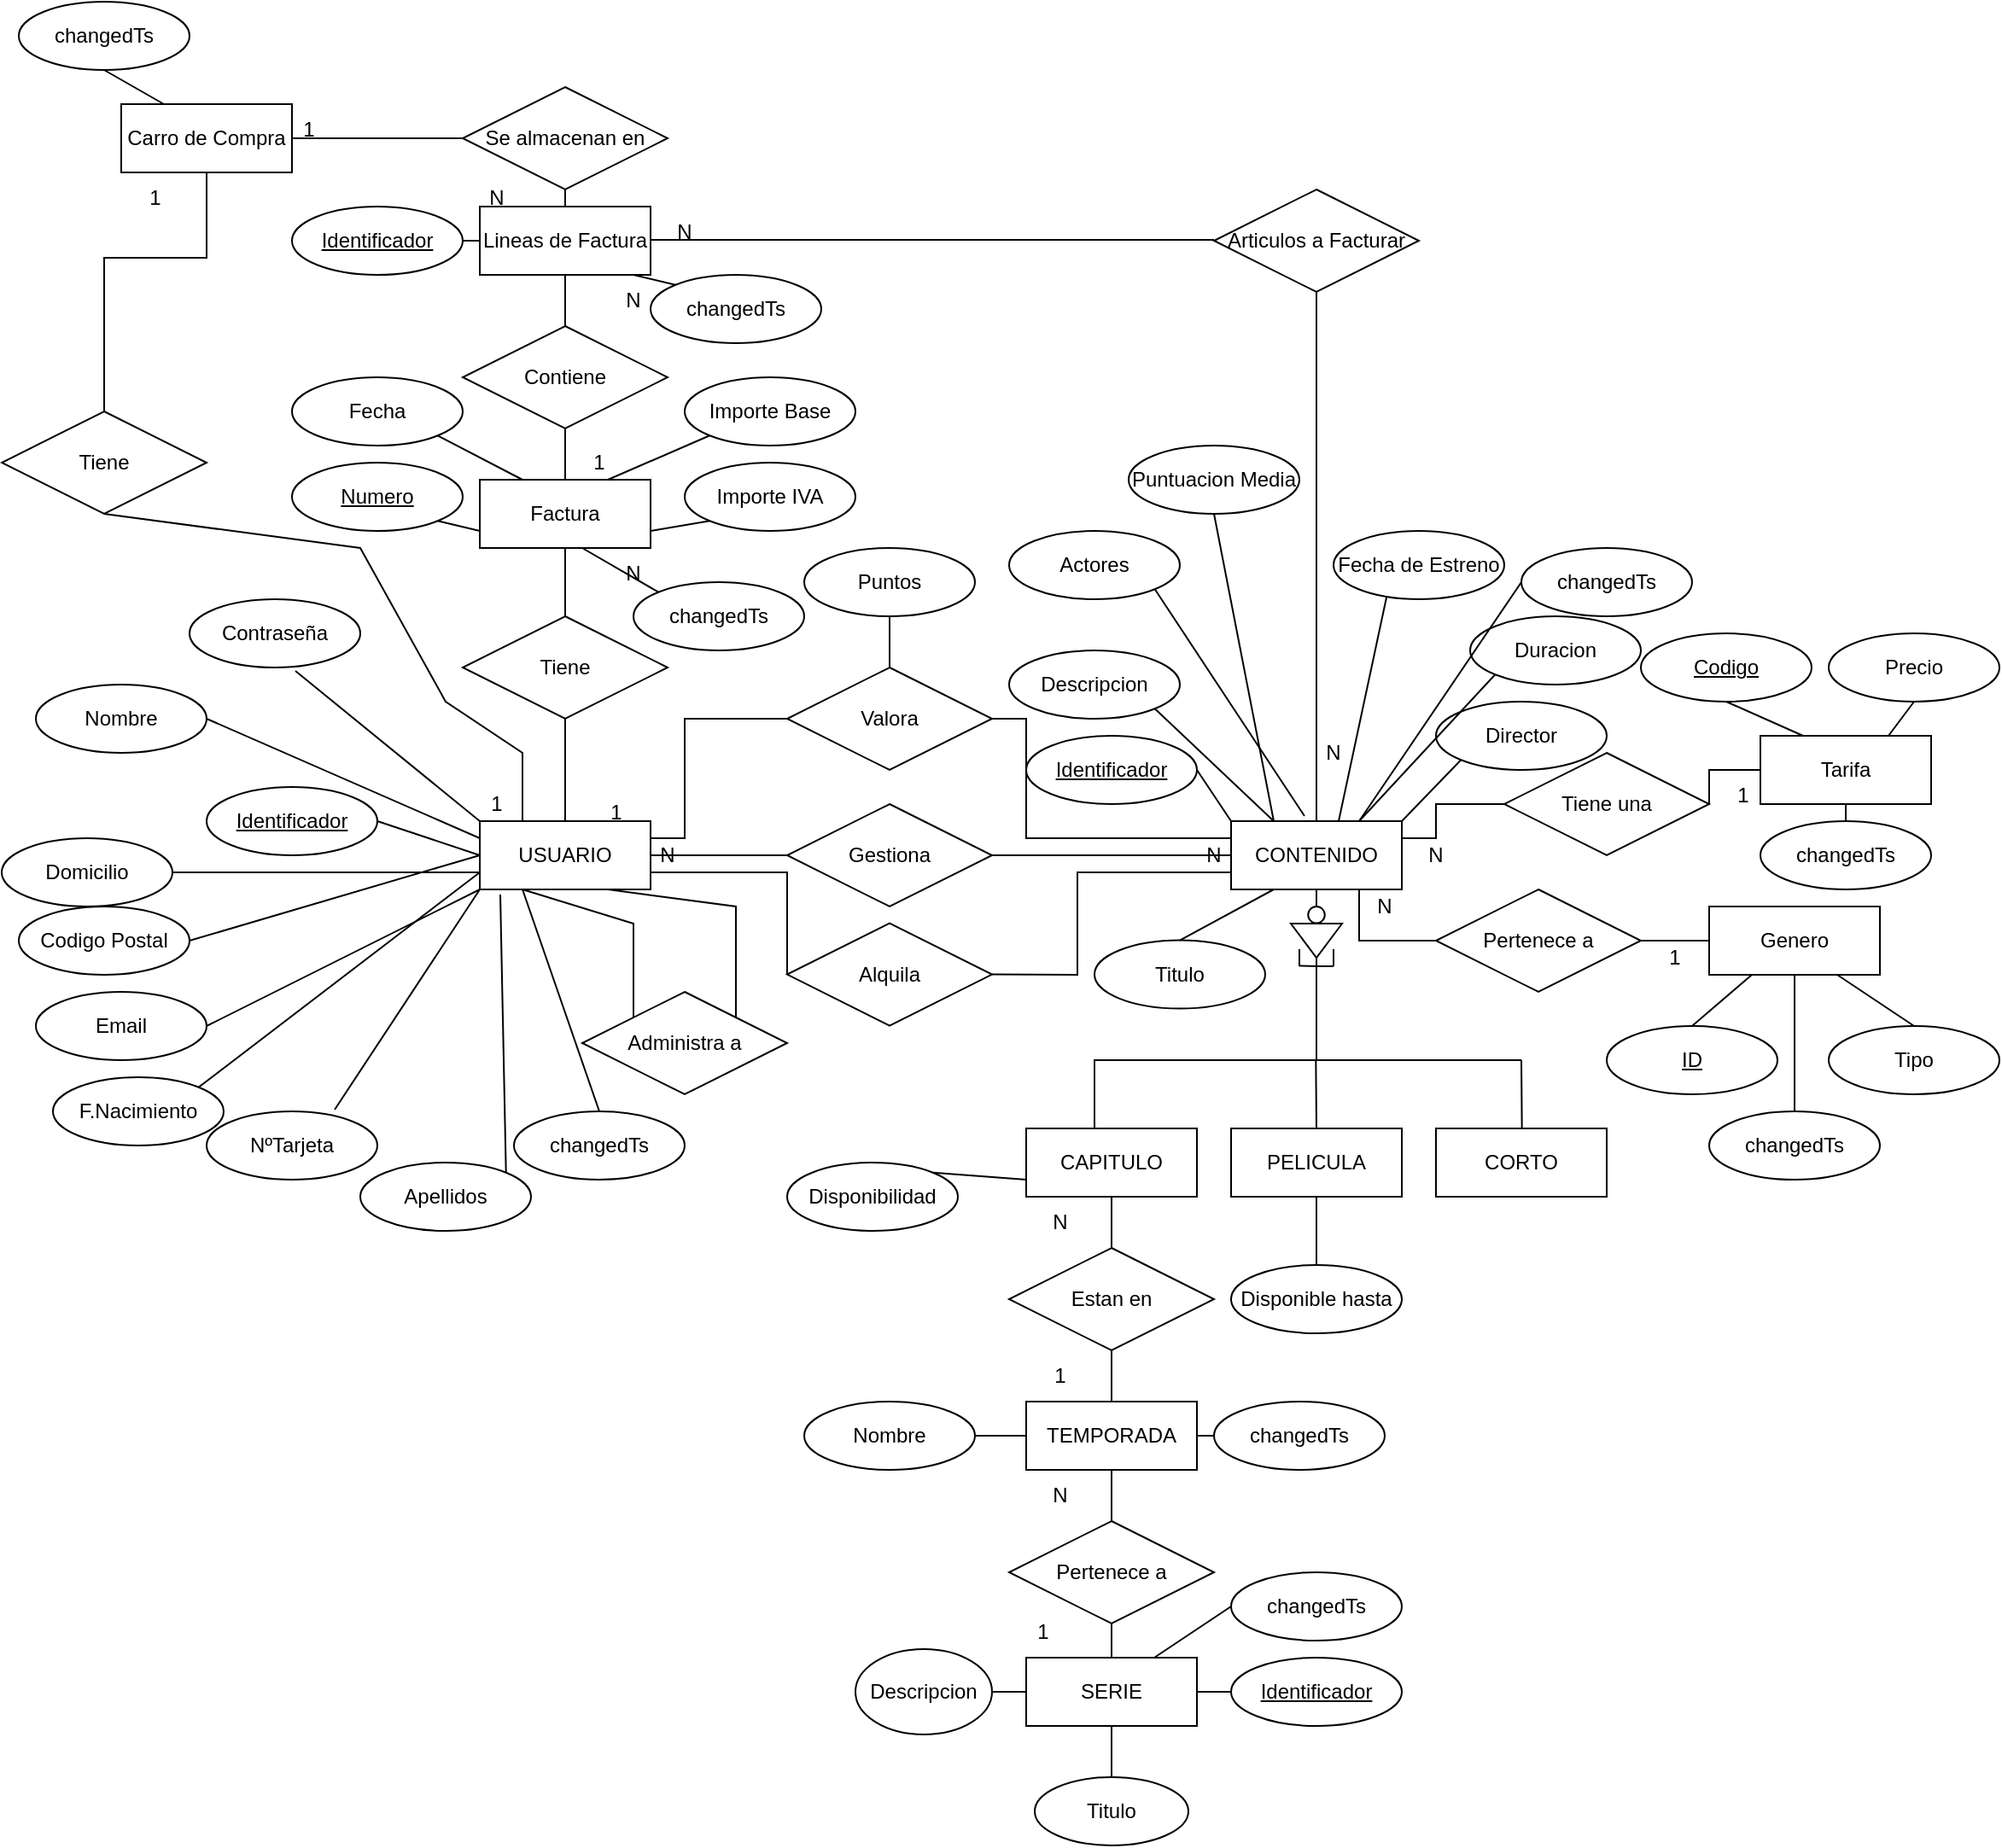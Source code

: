 <mxfile version="24.4.0" type="github">
  <diagram name="Página-1" id="mkqZ174D0ROey95kUa9w">
    <mxGraphModel dx="2049" dy="1117" grid="1" gridSize="10" guides="1" tooltips="1" connect="1" arrows="1" fold="1" page="1" pageScale="1" pageWidth="1200" pageHeight="1600" math="0" shadow="0">
      <root>
        <mxCell id="0" />
        <mxCell id="1" parent="0" />
        <mxCell id="RJ1rTUiSph7neFS-0lsj-8" value="USUARIO" style="whiteSpace=wrap;html=1;align=center;" parent="1" vertex="1">
          <mxGeometry x="300" y="500" width="100" height="40" as="geometry" />
        </mxCell>
        <mxCell id="RJ1rTUiSph7neFS-0lsj-14" value="" style="endArrow=none;html=1;rounded=0;exitX=1;exitY=0.5;exitDx=0;exitDy=0;entryX=0;entryY=0.5;entryDx=0;entryDy=0;" parent="1" source="RJ1rTUiSph7neFS-0lsj-8" target="RJ1rTUiSph7neFS-0lsj-43" edge="1">
          <mxGeometry width="50" height="50" relative="1" as="geometry">
            <mxPoint x="400" y="605" as="sourcePoint" />
            <mxPoint x="480" y="530" as="targetPoint" />
          </mxGeometry>
        </mxCell>
        <mxCell id="RJ1rTUiSph7neFS-0lsj-20" value="Alquila" style="shape=rhombus;perimeter=rhombusPerimeter;whiteSpace=wrap;html=1;align=center;" parent="1" vertex="1">
          <mxGeometry x="480" y="559.76" width="120" height="60" as="geometry" />
        </mxCell>
        <mxCell id="RJ1rTUiSph7neFS-0lsj-21" value="Valora" style="shape=rhombus;perimeter=rhombusPerimeter;whiteSpace=wrap;html=1;align=center;" parent="1" vertex="1">
          <mxGeometry x="480" y="410" width="120" height="60" as="geometry" />
        </mxCell>
        <mxCell id="RJ1rTUiSph7neFS-0lsj-22" value="CONTENIDO" style="whiteSpace=wrap;html=1;align=center;" parent="1" vertex="1">
          <mxGeometry x="740" y="500" width="100" height="40" as="geometry" />
        </mxCell>
        <mxCell id="RJ1rTUiSph7neFS-0lsj-23" value="" style="triangle;whiteSpace=wrap;html=1;rotation=90;" parent="1" vertex="1">
          <mxGeometry x="780" y="555" width="20" height="30" as="geometry" />
        </mxCell>
        <mxCell id="RJ1rTUiSph7neFS-0lsj-24" value="" style="ellipse;whiteSpace=wrap;html=1;aspect=fixed;" parent="1" vertex="1">
          <mxGeometry x="785.12" y="550" width="9.76" height="9.76" as="geometry" />
        </mxCell>
        <mxCell id="RJ1rTUiSph7neFS-0lsj-25" value="" style="endArrow=none;html=1;rounded=0;" parent="1" edge="1">
          <mxGeometry width="50" height="50" relative="1" as="geometry">
            <mxPoint x="800" y="585" as="sourcePoint" />
            <mxPoint x="800" y="575" as="targetPoint" />
          </mxGeometry>
        </mxCell>
        <mxCell id="RJ1rTUiSph7neFS-0lsj-26" value="" style="endArrow=none;html=1;rounded=0;" parent="1" edge="1">
          <mxGeometry width="50" height="50" relative="1" as="geometry">
            <mxPoint x="780" y="584.76" as="sourcePoint" />
            <mxPoint x="800" y="584.76" as="targetPoint" />
            <Array as="points">
              <mxPoint x="790" y="585" />
              <mxPoint x="800" y="585" />
            </Array>
          </mxGeometry>
        </mxCell>
        <mxCell id="RJ1rTUiSph7neFS-0lsj-27" value="" style="endArrow=none;html=1;rounded=0;" parent="1" edge="1">
          <mxGeometry width="50" height="50" relative="1" as="geometry">
            <mxPoint x="780" y="575" as="sourcePoint" />
            <mxPoint x="780" y="585" as="targetPoint" />
            <Array as="points">
              <mxPoint x="780" y="585" />
            </Array>
          </mxGeometry>
        </mxCell>
        <mxCell id="RJ1rTUiSph7neFS-0lsj-29" value="" style="endArrow=none;html=1;rounded=0;exitX=0.5;exitY=1;exitDx=0;exitDy=0;" parent="1" source="RJ1rTUiSph7neFS-0lsj-22" edge="1">
          <mxGeometry relative="1" as="geometry">
            <mxPoint x="789.66" y="540" as="sourcePoint" />
            <mxPoint x="790" y="550" as="targetPoint" />
          </mxGeometry>
        </mxCell>
        <mxCell id="RJ1rTUiSph7neFS-0lsj-30" value="" style="endArrow=none;html=1;rounded=0;exitX=1;exitY=0.5;exitDx=0;exitDy=0;" parent="1" source="RJ1rTUiSph7neFS-0lsj-23" edge="1">
          <mxGeometry relative="1" as="geometry">
            <mxPoint x="810" y="630" as="sourcePoint" />
            <mxPoint x="790" y="640" as="targetPoint" />
          </mxGeometry>
        </mxCell>
        <mxCell id="RJ1rTUiSph7neFS-0lsj-33" value="" style="endArrow=none;html=1;rounded=0;" parent="1" edge="1">
          <mxGeometry relative="1" as="geometry">
            <mxPoint x="789.66" y="640" as="sourcePoint" />
            <mxPoint x="790" y="680" as="targetPoint" />
          </mxGeometry>
        </mxCell>
        <mxCell id="RJ1rTUiSph7neFS-0lsj-34" value="" style="endArrow=none;html=1;rounded=0;" parent="1" edge="1">
          <mxGeometry relative="1" as="geometry">
            <mxPoint x="910" y="640" as="sourcePoint" />
            <mxPoint x="910.34" y="680" as="targetPoint" />
          </mxGeometry>
        </mxCell>
        <mxCell id="RJ1rTUiSph7neFS-0lsj-35" value="SERIE" style="whiteSpace=wrap;html=1;align=center;" parent="1" vertex="1">
          <mxGeometry x="620" y="990" width="100" height="40" as="geometry" />
        </mxCell>
        <mxCell id="RJ1rTUiSph7neFS-0lsj-36" value="PELICULA" style="whiteSpace=wrap;html=1;align=center;" parent="1" vertex="1">
          <mxGeometry x="740" y="680" width="100" height="40" as="geometry" />
        </mxCell>
        <mxCell id="RJ1rTUiSph7neFS-0lsj-37" value="CORTO" style="whiteSpace=wrap;html=1;align=center;" parent="1" vertex="1">
          <mxGeometry x="860" y="680" width="100" height="40" as="geometry" />
        </mxCell>
        <mxCell id="RJ1rTUiSph7neFS-0lsj-38" value="Estan en" style="shape=rhombus;perimeter=rhombusPerimeter;whiteSpace=wrap;html=1;align=center;" parent="1" vertex="1">
          <mxGeometry x="610" y="750" width="120" height="60" as="geometry" />
        </mxCell>
        <mxCell id="RJ1rTUiSph7neFS-0lsj-39" value="TEMPORADA" style="whiteSpace=wrap;html=1;align=center;" parent="1" vertex="1">
          <mxGeometry x="620" y="840" width="100" height="40" as="geometry" />
        </mxCell>
        <mxCell id="RJ1rTUiSph7neFS-0lsj-40" value="Pertenece a" style="shape=rhombus;perimeter=rhombusPerimeter;whiteSpace=wrap;html=1;align=center;" parent="1" vertex="1">
          <mxGeometry x="610" y="910" width="120" height="60" as="geometry" />
        </mxCell>
        <mxCell id="RJ1rTUiSph7neFS-0lsj-41" value="CAPITULO" style="whiteSpace=wrap;html=1;align=center;" parent="1" vertex="1">
          <mxGeometry x="620" y="680" width="100" height="40" as="geometry" />
        </mxCell>
        <mxCell id="RJ1rTUiSph7neFS-0lsj-43" value="Gestiona" style="shape=rhombus;perimeter=rhombusPerimeter;whiteSpace=wrap;html=1;align=center;" parent="1" vertex="1">
          <mxGeometry x="480" y="490" width="120" height="60" as="geometry" />
        </mxCell>
        <mxCell id="RJ1rTUiSph7neFS-0lsj-44" value="" style="endArrow=none;html=1;rounded=0;entryX=0;entryY=0.5;entryDx=0;entryDy=0;exitX=1;exitY=0.75;exitDx=0;exitDy=0;" parent="1" source="RJ1rTUiSph7neFS-0lsj-8" target="RJ1rTUiSph7neFS-0lsj-20" edge="1">
          <mxGeometry relative="1" as="geometry">
            <mxPoint x="620" y="450" as="sourcePoint" />
            <mxPoint x="780" y="450" as="targetPoint" />
            <Array as="points">
              <mxPoint x="420" y="530" />
              <mxPoint x="480" y="530" />
            </Array>
          </mxGeometry>
        </mxCell>
        <mxCell id="RJ1rTUiSph7neFS-0lsj-50" value="" style="endArrow=none;html=1;rounded=0;exitX=1;exitY=0.25;exitDx=0;exitDy=0;entryX=0;entryY=0.5;entryDx=0;entryDy=0;" parent="1" source="RJ1rTUiSph7neFS-0lsj-8" target="RJ1rTUiSph7neFS-0lsj-21" edge="1">
          <mxGeometry relative="1" as="geometry">
            <mxPoint x="450" y="492.5" as="sourcePoint" />
            <mxPoint x="450" y="332.5" as="targetPoint" />
            <Array as="points">
              <mxPoint x="420" y="510" />
              <mxPoint x="420" y="440" />
            </Array>
          </mxGeometry>
        </mxCell>
        <mxCell id="RJ1rTUiSph7neFS-0lsj-66" value="Tiene una" style="shape=rhombus;perimeter=rhombusPerimeter;whiteSpace=wrap;html=1;align=center;" parent="1" vertex="1">
          <mxGeometry x="900" y="460" width="120" height="60" as="geometry" />
        </mxCell>
        <mxCell id="RJ1rTUiSph7neFS-0lsj-67" value="Pertenece a " style="shape=rhombus;perimeter=rhombusPerimeter;whiteSpace=wrap;html=1;align=center;" parent="1" vertex="1">
          <mxGeometry x="860" y="540" width="120" height="60" as="geometry" />
        </mxCell>
        <mxCell id="RJ1rTUiSph7neFS-0lsj-68" value="Tarifa" style="whiteSpace=wrap;html=1;align=center;" parent="1" vertex="1">
          <mxGeometry x="1050" y="450" width="100" height="40" as="geometry" />
        </mxCell>
        <mxCell id="RJ1rTUiSph7neFS-0lsj-69" value="Genero" style="whiteSpace=wrap;html=1;align=center;" parent="1" vertex="1">
          <mxGeometry x="1020" y="550" width="100" height="40" as="geometry" />
        </mxCell>
        <mxCell id="RJ1rTUiSph7neFS-0lsj-72" value="" style="endArrow=none;html=1;rounded=0;exitX=0.75;exitY=1;exitDx=0;exitDy=0;" parent="1" source="RJ1rTUiSph7neFS-0lsj-22" edge="1">
          <mxGeometry relative="1" as="geometry">
            <mxPoint x="700" y="570" as="sourcePoint" />
            <mxPoint x="860" y="570" as="targetPoint" />
            <Array as="points">
              <mxPoint x="815" y="570" />
            </Array>
          </mxGeometry>
        </mxCell>
        <mxCell id="RJ1rTUiSph7neFS-0lsj-74" value="" style="endArrow=none;html=1;rounded=0;exitX=1;exitY=0.25;exitDx=0;exitDy=0;entryX=0;entryY=0.5;entryDx=0;entryDy=0;" parent="1" source="RJ1rTUiSph7neFS-0lsj-22" target="RJ1rTUiSph7neFS-0lsj-66" edge="1">
          <mxGeometry relative="1" as="geometry">
            <mxPoint x="700" y="470" as="sourcePoint" />
            <mxPoint x="860" y="470" as="targetPoint" />
            <Array as="points">
              <mxPoint x="860" y="510" />
              <mxPoint x="860" y="490" />
            </Array>
          </mxGeometry>
        </mxCell>
        <mxCell id="RJ1rTUiSph7neFS-0lsj-75" value="" style="endArrow=none;html=1;rounded=0;entryX=0;entryY=0.5;entryDx=0;entryDy=0;exitX=1;exitY=0.5;exitDx=0;exitDy=0;" parent="1" source="RJ1rTUiSph7neFS-0lsj-66" target="RJ1rTUiSph7neFS-0lsj-68" edge="1">
          <mxGeometry relative="1" as="geometry">
            <mxPoint x="980" y="470" as="sourcePoint" />
            <mxPoint x="1020" y="470" as="targetPoint" />
            <Array as="points">
              <mxPoint x="1020" y="470" />
            </Array>
          </mxGeometry>
        </mxCell>
        <mxCell id="RJ1rTUiSph7neFS-0lsj-76" value="" style="endArrow=none;html=1;rounded=0;" parent="1" edge="1">
          <mxGeometry relative="1" as="geometry">
            <mxPoint x="980" y="570" as="sourcePoint" />
            <mxPoint x="1020" y="570" as="targetPoint" />
          </mxGeometry>
        </mxCell>
        <mxCell id="RJ1rTUiSph7neFS-0lsj-77" value="Tiene" style="shape=rhombus;perimeter=rhombusPerimeter;whiteSpace=wrap;html=1;align=center;" parent="1" vertex="1">
          <mxGeometry x="290" y="380" width="120" height="60" as="geometry" />
        </mxCell>
        <mxCell id="RJ1rTUiSph7neFS-0lsj-78" value="Carro de Compra" style="whiteSpace=wrap;html=1;align=center;" parent="1" vertex="1">
          <mxGeometry x="90" y="80" width="100" height="40" as="geometry" />
        </mxCell>
        <mxCell id="Cc-G76g3C1j7heIn7z3_-1" value="" style="endArrow=none;html=1;rounded=0;entryX=0;entryY=0.75;entryDx=0;entryDy=0;exitX=1;exitY=0.5;exitDx=0;exitDy=0;" parent="1" source="RJ1rTUiSph7neFS-0lsj-20" target="RJ1rTUiSph7neFS-0lsj-22" edge="1">
          <mxGeometry width="50" height="50" relative="1" as="geometry">
            <mxPoint x="670" y="570" as="sourcePoint" />
            <mxPoint x="720" y="520" as="targetPoint" />
            <Array as="points">
              <mxPoint x="650" y="590" />
              <mxPoint x="650" y="530" />
              <mxPoint x="710" y="530" />
            </Array>
          </mxGeometry>
        </mxCell>
        <mxCell id="Cc-G76g3C1j7heIn7z3_-2" value="" style="endArrow=none;html=1;rounded=0;exitX=1;exitY=0.5;exitDx=0;exitDy=0;entryX=0;entryY=0.5;entryDx=0;entryDy=0;" parent="1" source="RJ1rTUiSph7neFS-0lsj-43" target="RJ1rTUiSph7neFS-0lsj-22" edge="1">
          <mxGeometry width="50" height="50" relative="1" as="geometry">
            <mxPoint x="640" y="550" as="sourcePoint" />
            <mxPoint x="690" y="500" as="targetPoint" />
          </mxGeometry>
        </mxCell>
        <mxCell id="Cc-G76g3C1j7heIn7z3_-3" value="" style="endArrow=none;html=1;rounded=0;exitX=1;exitY=0.5;exitDx=0;exitDy=0;entryX=0;entryY=0.25;entryDx=0;entryDy=0;" parent="1" source="RJ1rTUiSph7neFS-0lsj-21" target="RJ1rTUiSph7neFS-0lsj-22" edge="1">
          <mxGeometry width="50" height="50" relative="1" as="geometry">
            <mxPoint x="690" y="470" as="sourcePoint" />
            <mxPoint x="740" y="420" as="targetPoint" />
            <Array as="points">
              <mxPoint x="620" y="440" />
              <mxPoint x="620" y="510" />
              <mxPoint x="710" y="510" />
            </Array>
          </mxGeometry>
        </mxCell>
        <mxCell id="Cc-G76g3C1j7heIn7z3_-8" value="" style="endArrow=none;html=1;rounded=0;entryX=0.5;entryY=1;entryDx=0;entryDy=0;exitX=0.5;exitY=0;exitDx=0;exitDy=0;" parent="1" source="RJ1rTUiSph7neFS-0lsj-8" target="RJ1rTUiSph7neFS-0lsj-77" edge="1">
          <mxGeometry width="50" height="50" relative="1" as="geometry">
            <mxPoint x="200" y="520" as="sourcePoint" />
            <mxPoint x="250" y="470" as="targetPoint" />
          </mxGeometry>
        </mxCell>
        <mxCell id="Cc-G76g3C1j7heIn7z3_-9" value="Administra a" style="shape=rhombus;perimeter=rhombusPerimeter;whiteSpace=wrap;html=1;align=center;" parent="1" vertex="1">
          <mxGeometry x="360" y="600" width="120" height="60" as="geometry" />
        </mxCell>
        <mxCell id="Cc-G76g3C1j7heIn7z3_-12" value="Puntos" style="ellipse;whiteSpace=wrap;html=1;align=center;" parent="1" vertex="1">
          <mxGeometry x="490" y="340" width="100" height="40" as="geometry" />
        </mxCell>
        <mxCell id="Cc-G76g3C1j7heIn7z3_-13" value="" style="endArrow=none;html=1;rounded=0;exitX=0.5;exitY=0;exitDx=0;exitDy=0;entryX=0.5;entryY=1;entryDx=0;entryDy=0;" parent="1" source="RJ1rTUiSph7neFS-0lsj-21" target="Cc-G76g3C1j7heIn7z3_-12" edge="1">
          <mxGeometry relative="1" as="geometry">
            <mxPoint x="640" y="370" as="sourcePoint" />
            <mxPoint x="800" y="370" as="targetPoint" />
          </mxGeometry>
        </mxCell>
        <mxCell id="Cc-G76g3C1j7heIn7z3_-14" value="Se almacenan en" style="shape=rhombus;perimeter=rhombusPerimeter;whiteSpace=wrap;html=1;align=center;" parent="1" vertex="1">
          <mxGeometry x="290" y="70" width="120" height="60" as="geometry" />
        </mxCell>
        <mxCell id="Cc-G76g3C1j7heIn7z3_-15" value="Lineas de Factura" style="whiteSpace=wrap;html=1;align=center;" parent="1" vertex="1">
          <mxGeometry x="300" y="140" width="100" height="40" as="geometry" />
        </mxCell>
        <mxCell id="Cc-G76g3C1j7heIn7z3_-16" value="Contiene" style="shape=rhombus;perimeter=rhombusPerimeter;whiteSpace=wrap;html=1;align=center;" parent="1" vertex="1">
          <mxGeometry x="290" y="210" width="120" height="60" as="geometry" />
        </mxCell>
        <mxCell id="Cc-G76g3C1j7heIn7z3_-17" value="Factura" style="whiteSpace=wrap;html=1;align=center;" parent="1" vertex="1">
          <mxGeometry x="300" y="300" width="100" height="40" as="geometry" />
        </mxCell>
        <mxCell id="Cc-G76g3C1j7heIn7z3_-22" value="" style="endArrow=none;html=1;rounded=0;entryX=0.5;entryY=0;entryDx=0;entryDy=0;exitX=0.5;exitY=1;exitDx=0;exitDy=0;" parent="1" source="Cc-G76g3C1j7heIn7z3_-17" target="RJ1rTUiSph7neFS-0lsj-77" edge="1">
          <mxGeometry relative="1" as="geometry">
            <mxPoint x="200" y="180" as="sourcePoint" />
            <mxPoint x="360" y="180" as="targetPoint" />
          </mxGeometry>
        </mxCell>
        <mxCell id="Cc-G76g3C1j7heIn7z3_-23" value="" style="endArrow=none;html=1;rounded=0;entryX=0.5;entryY=0;entryDx=0;entryDy=0;exitX=0.5;exitY=1;exitDx=0;exitDy=0;" parent="1" source="Cc-G76g3C1j7heIn7z3_-16" target="Cc-G76g3C1j7heIn7z3_-17" edge="1">
          <mxGeometry relative="1" as="geometry">
            <mxPoint x="270" y="200" as="sourcePoint" />
            <mxPoint x="300" y="230" as="targetPoint" />
          </mxGeometry>
        </mxCell>
        <mxCell id="Cc-G76g3C1j7heIn7z3_-24" value="" style="endArrow=none;html=1;rounded=0;exitX=0.5;exitY=1;exitDx=0;exitDy=0;entryX=0.5;entryY=0;entryDx=0;entryDy=0;" parent="1" source="Cc-G76g3C1j7heIn7z3_-15" target="Cc-G76g3C1j7heIn7z3_-16" edge="1">
          <mxGeometry relative="1" as="geometry">
            <mxPoint x="200" y="220" as="sourcePoint" />
            <mxPoint x="360" y="220" as="targetPoint" />
          </mxGeometry>
        </mxCell>
        <mxCell id="Cc-G76g3C1j7heIn7z3_-25" value="" style="endArrow=none;html=1;rounded=0;exitX=0.5;exitY=1;exitDx=0;exitDy=0;entryX=0.5;entryY=0;entryDx=0;entryDy=0;" parent="1" source="Cc-G76g3C1j7heIn7z3_-14" target="Cc-G76g3C1j7heIn7z3_-15" edge="1">
          <mxGeometry relative="1" as="geometry">
            <mxPoint x="230" y="210" as="sourcePoint" />
            <mxPoint x="390" y="210" as="targetPoint" />
          </mxGeometry>
        </mxCell>
        <mxCell id="Cc-G76g3C1j7heIn7z3_-26" value="" style="endArrow=none;html=1;rounded=0;exitX=1;exitY=0.5;exitDx=0;exitDy=0;entryX=0;entryY=0.5;entryDx=0;entryDy=0;" parent="1" source="RJ1rTUiSph7neFS-0lsj-78" target="Cc-G76g3C1j7heIn7z3_-14" edge="1">
          <mxGeometry relative="1" as="geometry">
            <mxPoint x="280" y="130" as="sourcePoint" />
            <mxPoint x="440" y="130" as="targetPoint" />
          </mxGeometry>
        </mxCell>
        <mxCell id="Cc-G76g3C1j7heIn7z3_-27" value="Articulos a Facturar" style="shape=rhombus;perimeter=rhombusPerimeter;whiteSpace=wrap;html=1;align=center;" parent="1" vertex="1">
          <mxGeometry x="730" y="130" width="120" height="60" as="geometry" />
        </mxCell>
        <mxCell id="Cc-G76g3C1j7heIn7z3_-28" value="" style="endArrow=none;html=1;rounded=0;exitX=1;exitY=0.5;exitDx=0;exitDy=0;entryX=0;entryY=0.5;entryDx=0;entryDy=0;" parent="1" edge="1">
          <mxGeometry relative="1" as="geometry">
            <mxPoint x="400" y="159.5" as="sourcePoint" />
            <mxPoint x="730" y="159.5" as="targetPoint" />
          </mxGeometry>
        </mxCell>
        <mxCell id="Cc-G76g3C1j7heIn7z3_-29" value="" style="endArrow=none;html=1;rounded=0;exitX=0.5;exitY=1;exitDx=0;exitDy=0;entryX=0.5;entryY=0;entryDx=0;entryDy=0;" parent="1" source="Cc-G76g3C1j7heIn7z3_-27" target="RJ1rTUiSph7neFS-0lsj-22" edge="1">
          <mxGeometry relative="1" as="geometry">
            <mxPoint x="920" y="350" as="sourcePoint" />
            <mxPoint x="1080" y="350" as="targetPoint" />
          </mxGeometry>
        </mxCell>
        <mxCell id="Cc-G76g3C1j7heIn7z3_-30" value="" style="endArrow=none;html=1;rounded=0;entryX=0.25;entryY=0;entryDx=0;entryDy=0;exitX=0.5;exitY=1;exitDx=0;exitDy=0;" parent="1" source="Cc-G76g3C1j7heIn7z3_-31" target="RJ1rTUiSph7neFS-0lsj-8" edge="1">
          <mxGeometry relative="1" as="geometry">
            <mxPoint x="160" y="400" as="sourcePoint" />
            <mxPoint x="310" y="460" as="targetPoint" />
            <Array as="points">
              <mxPoint x="230" y="340" />
              <mxPoint x="280" y="430" />
              <mxPoint x="325" y="460" />
            </Array>
          </mxGeometry>
        </mxCell>
        <mxCell id="Cc-G76g3C1j7heIn7z3_-31" value="Tiene" style="shape=rhombus;perimeter=rhombusPerimeter;whiteSpace=wrap;html=1;align=center;" parent="1" vertex="1">
          <mxGeometry x="20" y="260" width="120" height="60" as="geometry" />
        </mxCell>
        <mxCell id="Cc-G76g3C1j7heIn7z3_-32" value="" style="endArrow=none;html=1;rounded=0;exitX=0.5;exitY=0;exitDx=0;exitDy=0;entryX=0.5;entryY=1;entryDx=0;entryDy=0;" parent="1" source="Cc-G76g3C1j7heIn7z3_-31" target="RJ1rTUiSph7neFS-0lsj-78" edge="1">
          <mxGeometry relative="1" as="geometry">
            <mxPoint x="100" y="160" as="sourcePoint" />
            <mxPoint x="260" y="160" as="targetPoint" />
            <Array as="points">
              <mxPoint x="80" y="170" />
              <mxPoint x="140" y="170" />
            </Array>
          </mxGeometry>
        </mxCell>
        <mxCell id="Cc-G76g3C1j7heIn7z3_-33" value="Domicilio" style="ellipse;whiteSpace=wrap;html=1;align=center;" parent="1" vertex="1">
          <mxGeometry x="20" y="510" width="100" height="40" as="geometry" />
        </mxCell>
        <mxCell id="Cc-G76g3C1j7heIn7z3_-34" value="Codigo Postal" style="ellipse;whiteSpace=wrap;html=1;align=center;" parent="1" vertex="1">
          <mxGeometry x="30" y="550" width="100" height="40" as="geometry" />
        </mxCell>
        <mxCell id="Cc-G76g3C1j7heIn7z3_-35" value="Contraseña" style="ellipse;whiteSpace=wrap;html=1;align=center;" parent="1" vertex="1">
          <mxGeometry x="130" y="370" width="100" height="40" as="geometry" />
        </mxCell>
        <mxCell id="Cc-G76g3C1j7heIn7z3_-36" value="Nombre" style="ellipse;whiteSpace=wrap;html=1;align=center;" parent="1" vertex="1">
          <mxGeometry x="40" y="420" width="100" height="40" as="geometry" />
        </mxCell>
        <mxCell id="Cc-G76g3C1j7heIn7z3_-37" value="Email" style="ellipse;whiteSpace=wrap;html=1;align=center;" parent="1" vertex="1">
          <mxGeometry x="40" y="600" width="100" height="40" as="geometry" />
        </mxCell>
        <mxCell id="Cc-G76g3C1j7heIn7z3_-38" value="F.Nacimiento" style="ellipse;whiteSpace=wrap;html=1;align=center;" parent="1" vertex="1">
          <mxGeometry x="50" y="650" width="100" height="40" as="geometry" />
        </mxCell>
        <mxCell id="Cc-G76g3C1j7heIn7z3_-39" value="NºTarjeta" style="ellipse;whiteSpace=wrap;html=1;align=center;" parent="1" vertex="1">
          <mxGeometry x="140" y="670" width="100" height="40" as="geometry" />
        </mxCell>
        <mxCell id="Cc-G76g3C1j7heIn7z3_-40" value="Apellidos" style="ellipse;whiteSpace=wrap;html=1;align=center;" parent="1" vertex="1">
          <mxGeometry x="230" y="700" width="100" height="40" as="geometry" />
        </mxCell>
        <mxCell id="Cc-G76g3C1j7heIn7z3_-42" value="" style="endArrow=none;html=1;rounded=0;exitX=0;exitY=0;exitDx=0;exitDy=0;entryX=0.25;entryY=1;entryDx=0;entryDy=0;" parent="1" source="Cc-G76g3C1j7heIn7z3_-9" target="RJ1rTUiSph7neFS-0lsj-8" edge="1">
          <mxGeometry relative="1" as="geometry">
            <mxPoint x="330" y="760" as="sourcePoint" />
            <mxPoint x="490" y="760" as="targetPoint" />
            <Array as="points">
              <mxPoint x="390" y="560" />
            </Array>
          </mxGeometry>
        </mxCell>
        <mxCell id="Cc-G76g3C1j7heIn7z3_-43" value="" style="endArrow=none;html=1;rounded=0;exitX=1;exitY=0;exitDx=0;exitDy=0;" parent="1" source="Cc-G76g3C1j7heIn7z3_-9" edge="1">
          <mxGeometry relative="1" as="geometry">
            <mxPoint x="390" y="760" as="sourcePoint" />
            <mxPoint x="375" y="540" as="targetPoint" />
            <Array as="points">
              <mxPoint x="450" y="570" />
              <mxPoint x="450" y="550" />
            </Array>
          </mxGeometry>
        </mxCell>
        <mxCell id="Cc-G76g3C1j7heIn7z3_-44" value="" style="endArrow=none;html=1;rounded=0;exitX=0.62;exitY=1.05;exitDx=0;exitDy=0;exitPerimeter=0;entryX=0;entryY=0;entryDx=0;entryDy=0;" parent="1" source="Cc-G76g3C1j7heIn7z3_-35" target="RJ1rTUiSph7neFS-0lsj-8" edge="1">
          <mxGeometry relative="1" as="geometry">
            <mxPoint x="160" y="450" as="sourcePoint" />
            <mxPoint x="320" y="450" as="targetPoint" />
          </mxGeometry>
        </mxCell>
        <mxCell id="Cc-G76g3C1j7heIn7z3_-45" value="" style="endArrow=none;html=1;rounded=0;entryX=0;entryY=0.5;entryDx=0;entryDy=0;exitX=1;exitY=0.5;exitDx=0;exitDy=0;" parent="1" target="RJ1rTUiSph7neFS-0lsj-8" edge="1">
          <mxGeometry relative="1" as="geometry">
            <mxPoint x="240" y="500" as="sourcePoint" />
            <mxPoint x="300" y="589" as="targetPoint" />
          </mxGeometry>
        </mxCell>
        <mxCell id="Cc-G76g3C1j7heIn7z3_-46" value="" style="endArrow=none;html=1;rounded=0;entryX=0;entryY=1;entryDx=0;entryDy=0;exitX=0.75;exitY=-0.025;exitDx=0;exitDy=0;exitPerimeter=0;" parent="1" source="Cc-G76g3C1j7heIn7z3_-39" target="RJ1rTUiSph7neFS-0lsj-8" edge="1">
          <mxGeometry relative="1" as="geometry">
            <mxPoint x="90" y="810" as="sourcePoint" />
            <mxPoint x="250" y="810" as="targetPoint" />
          </mxGeometry>
        </mxCell>
        <mxCell id="Cc-G76g3C1j7heIn7z3_-47" value="" style="endArrow=none;html=1;rounded=0;entryX=1;entryY=0;entryDx=0;entryDy=0;exitX=0.12;exitY=1.075;exitDx=0;exitDy=0;exitPerimeter=0;" parent="1" source="RJ1rTUiSph7neFS-0lsj-8" target="Cc-G76g3C1j7heIn7z3_-40" edge="1">
          <mxGeometry relative="1" as="geometry">
            <mxPoint x="120" y="820" as="sourcePoint" />
            <mxPoint x="280" y="820" as="targetPoint" />
          </mxGeometry>
        </mxCell>
        <mxCell id="Cc-G76g3C1j7heIn7z3_-48" value="" style="endArrow=none;html=1;rounded=0;entryX=1;entryY=0;entryDx=0;entryDy=0;exitX=0;exitY=0.75;exitDx=0;exitDy=0;" parent="1" source="RJ1rTUiSph7neFS-0lsj-8" target="Cc-G76g3C1j7heIn7z3_-38" edge="1">
          <mxGeometry relative="1" as="geometry">
            <mxPoint x="90" y="740" as="sourcePoint" />
            <mxPoint x="250" y="740" as="targetPoint" />
          </mxGeometry>
        </mxCell>
        <mxCell id="Cc-G76g3C1j7heIn7z3_-49" value="" style="endArrow=none;html=1;rounded=0;exitX=1;exitY=0.5;exitDx=0;exitDy=0;entryX=0;entryY=1;entryDx=0;entryDy=0;" parent="1" source="Cc-G76g3C1j7heIn7z3_-37" target="RJ1rTUiSph7neFS-0lsj-8" edge="1">
          <mxGeometry relative="1" as="geometry">
            <mxPoint x="60" y="740" as="sourcePoint" />
            <mxPoint x="220" y="740" as="targetPoint" />
          </mxGeometry>
        </mxCell>
        <mxCell id="Cc-G76g3C1j7heIn7z3_-50" value="" style="endArrow=none;html=1;rounded=0;exitX=1;exitY=0.5;exitDx=0;exitDy=0;entryX=0;entryY=0.5;entryDx=0;entryDy=0;" parent="1" source="Cc-G76g3C1j7heIn7z3_-34" target="RJ1rTUiSph7neFS-0lsj-8" edge="1">
          <mxGeometry relative="1" as="geometry">
            <mxPoint x="180" y="750" as="sourcePoint" />
            <mxPoint x="340" y="750" as="targetPoint" />
          </mxGeometry>
        </mxCell>
        <mxCell id="Cc-G76g3C1j7heIn7z3_-51" value="" style="endArrow=none;html=1;rounded=0;exitX=1;exitY=0.5;exitDx=0;exitDy=0;entryX=0;entryY=0.75;entryDx=0;entryDy=0;" parent="1" source="Cc-G76g3C1j7heIn7z3_-33" target="RJ1rTUiSph7neFS-0lsj-8" edge="1">
          <mxGeometry relative="1" as="geometry">
            <mxPoint x="80" y="800" as="sourcePoint" />
            <mxPoint x="240" y="800" as="targetPoint" />
          </mxGeometry>
        </mxCell>
        <mxCell id="Cc-G76g3C1j7heIn7z3_-52" value="" style="endArrow=none;html=1;rounded=0;exitX=1;exitY=0.5;exitDx=0;exitDy=0;entryX=0;entryY=0.25;entryDx=0;entryDy=0;" parent="1" source="Cc-G76g3C1j7heIn7z3_-36" target="RJ1rTUiSph7neFS-0lsj-8" edge="1">
          <mxGeometry relative="1" as="geometry">
            <mxPoint x="370" y="740" as="sourcePoint" />
            <mxPoint x="530" y="740" as="targetPoint" />
          </mxGeometry>
        </mxCell>
        <mxCell id="Cc-G76g3C1j7heIn7z3_-53" value="Identificador" style="ellipse;whiteSpace=wrap;html=1;align=center;fontStyle=4;" parent="1" vertex="1">
          <mxGeometry x="140" y="480" width="100" height="40" as="geometry" />
        </mxCell>
        <mxCell id="Cc-G76g3C1j7heIn7z3_-54" value="Director" style="ellipse;whiteSpace=wrap;html=1;align=center;" parent="1" vertex="1">
          <mxGeometry x="860" y="430" width="100" height="40" as="geometry" />
        </mxCell>
        <mxCell id="Cc-G76g3C1j7heIn7z3_-56" value="Identificador" style="ellipse;whiteSpace=wrap;html=1;align=center;fontStyle=4;" parent="1" vertex="1">
          <mxGeometry x="620" y="450" width="100" height="40" as="geometry" />
        </mxCell>
        <mxCell id="Cc-G76g3C1j7heIn7z3_-58" value="Precio" style="ellipse;whiteSpace=wrap;html=1;align=center;" parent="1" vertex="1">
          <mxGeometry x="1090" y="390" width="100" height="40" as="geometry" />
        </mxCell>
        <mxCell id="Cc-G76g3C1j7heIn7z3_-59" value="Codigo" style="ellipse;whiteSpace=wrap;html=1;align=center;fontStyle=4;" parent="1" vertex="1">
          <mxGeometry x="980" y="390" width="100" height="40" as="geometry" />
        </mxCell>
        <mxCell id="Cc-G76g3C1j7heIn7z3_-61" value="Tipo" style="ellipse;whiteSpace=wrap;html=1;align=center;" parent="1" vertex="1">
          <mxGeometry x="1090" y="620" width="100" height="40" as="geometry" />
        </mxCell>
        <mxCell id="Cc-G76g3C1j7heIn7z3_-62" value="" style="endArrow=none;html=1;rounded=0;exitX=0.5;exitY=1;exitDx=0;exitDy=0;entryX=0.25;entryY=0;entryDx=0;entryDy=0;" parent="1" source="Cc-G76g3C1j7heIn7z3_-59" target="RJ1rTUiSph7neFS-0lsj-68" edge="1">
          <mxGeometry relative="1" as="geometry">
            <mxPoint x="990" y="310" as="sourcePoint" />
            <mxPoint x="1150" y="310" as="targetPoint" />
          </mxGeometry>
        </mxCell>
        <mxCell id="Cc-G76g3C1j7heIn7z3_-63" value="" style="endArrow=none;html=1;rounded=0;exitX=0.5;exitY=1;exitDx=0;exitDy=0;entryX=0.75;entryY=0;entryDx=0;entryDy=0;" parent="1" source="Cc-G76g3C1j7heIn7z3_-58" target="RJ1rTUiSph7neFS-0lsj-68" edge="1">
          <mxGeometry relative="1" as="geometry">
            <mxPoint x="1020" y="310" as="sourcePoint" />
            <mxPoint x="1180" y="310" as="targetPoint" />
          </mxGeometry>
        </mxCell>
        <mxCell id="Cc-G76g3C1j7heIn7z3_-64" value="ID" style="ellipse;whiteSpace=wrap;html=1;align=center;fontStyle=4;" parent="1" vertex="1">
          <mxGeometry x="960" y="620" width="100" height="40" as="geometry" />
        </mxCell>
        <mxCell id="Cc-G76g3C1j7heIn7z3_-65" value="" style="endArrow=none;html=1;rounded=0;exitX=0.5;exitY=0;exitDx=0;exitDy=0;entryX=0.25;entryY=1;entryDx=0;entryDy=0;" parent="1" source="Cc-G76g3C1j7heIn7z3_-64" target="RJ1rTUiSph7neFS-0lsj-69" edge="1">
          <mxGeometry relative="1" as="geometry">
            <mxPoint x="1040" y="710" as="sourcePoint" />
            <mxPoint x="1200" y="710" as="targetPoint" />
          </mxGeometry>
        </mxCell>
        <mxCell id="Cc-G76g3C1j7heIn7z3_-66" value="" style="endArrow=none;html=1;rounded=0;exitX=0.75;exitY=1;exitDx=0;exitDy=0;entryX=0.5;entryY=0;entryDx=0;entryDy=0;" parent="1" source="RJ1rTUiSph7neFS-0lsj-69" target="Cc-G76g3C1j7heIn7z3_-61" edge="1">
          <mxGeometry relative="1" as="geometry">
            <mxPoint x="990" y="700" as="sourcePoint" />
            <mxPoint x="1150" y="700" as="targetPoint" />
          </mxGeometry>
        </mxCell>
        <mxCell id="Cc-G76g3C1j7heIn7z3_-67" value="Descripcion" style="ellipse;whiteSpace=wrap;html=1;align=center;" parent="1" vertex="1">
          <mxGeometry x="610" y="400" width="100" height="40" as="geometry" />
        </mxCell>
        <mxCell id="Cc-G76g3C1j7heIn7z3_-68" value="Duracion" style="ellipse;whiteSpace=wrap;html=1;align=center;" parent="1" vertex="1">
          <mxGeometry x="880" y="380" width="100" height="40" as="geometry" />
        </mxCell>
        <mxCell id="Cc-G76g3C1j7heIn7z3_-69" value="Actores" style="ellipse;whiteSpace=wrap;html=1;align=center;" parent="1" vertex="1">
          <mxGeometry x="610" y="330" width="100" height="40" as="geometry" />
        </mxCell>
        <mxCell id="Cc-G76g3C1j7heIn7z3_-70" value="" style="endArrow=none;html=1;rounded=0;exitX=1;exitY=1;exitDx=0;exitDy=0;entryX=0.43;entryY=-0.075;entryDx=0;entryDy=0;entryPerimeter=0;" parent="1" source="Cc-G76g3C1j7heIn7z3_-69" target="RJ1rTUiSph7neFS-0lsj-22" edge="1">
          <mxGeometry relative="1" as="geometry">
            <mxPoint x="870" y="300" as="sourcePoint" />
            <mxPoint x="1030" y="300" as="targetPoint" />
          </mxGeometry>
        </mxCell>
        <mxCell id="Cc-G76g3C1j7heIn7z3_-71" value="" style="endArrow=none;html=1;rounded=0;exitX=1;exitY=1;exitDx=0;exitDy=0;entryX=0.25;entryY=0;entryDx=0;entryDy=0;" parent="1" source="Cc-G76g3C1j7heIn7z3_-67" target="RJ1rTUiSph7neFS-0lsj-22" edge="1">
          <mxGeometry relative="1" as="geometry">
            <mxPoint x="860" y="310" as="sourcePoint" />
            <mxPoint x="1020" y="310" as="targetPoint" />
          </mxGeometry>
        </mxCell>
        <mxCell id="Cc-G76g3C1j7heIn7z3_-72" value="" style="endArrow=none;html=1;rounded=0;exitX=1;exitY=0.5;exitDx=0;exitDy=0;entryX=0;entryY=0;entryDx=0;entryDy=0;" parent="1" source="Cc-G76g3C1j7heIn7z3_-56" target="RJ1rTUiSph7neFS-0lsj-22" edge="1">
          <mxGeometry relative="1" as="geometry">
            <mxPoint x="370" y="760" as="sourcePoint" />
            <mxPoint x="530" y="760" as="targetPoint" />
          </mxGeometry>
        </mxCell>
        <mxCell id="Cc-G76g3C1j7heIn7z3_-73" value="" style="endArrow=none;html=1;rounded=0;exitX=0;exitY=1;exitDx=0;exitDy=0;entryX=0.75;entryY=0;entryDx=0;entryDy=0;" parent="1" source="Cc-G76g3C1j7heIn7z3_-68" target="RJ1rTUiSph7neFS-0lsj-22" edge="1">
          <mxGeometry relative="1" as="geometry">
            <mxPoint x="950" y="260" as="sourcePoint" />
            <mxPoint x="1110" y="260" as="targetPoint" />
          </mxGeometry>
        </mxCell>
        <mxCell id="Cc-G76g3C1j7heIn7z3_-74" value="" style="endArrow=none;html=1;rounded=0;exitX=0;exitY=1;exitDx=0;exitDy=0;entryX=1;entryY=0;entryDx=0;entryDy=0;" parent="1" source="Cc-G76g3C1j7heIn7z3_-54" target="RJ1rTUiSph7neFS-0lsj-22" edge="1">
          <mxGeometry relative="1" as="geometry">
            <mxPoint x="560" y="650" as="sourcePoint" />
            <mxPoint x="720" y="650" as="targetPoint" />
          </mxGeometry>
        </mxCell>
        <mxCell id="Cc-G76g3C1j7heIn7z3_-75" value="Fecha de Estreno" style="ellipse;whiteSpace=wrap;html=1;align=center;" parent="1" vertex="1">
          <mxGeometry x="800" y="330" width="100" height="40" as="geometry" />
        </mxCell>
        <mxCell id="Cc-G76g3C1j7heIn7z3_-76" value="" style="endArrow=none;html=1;rounded=0;exitX=0.63;exitY=0;exitDx=0;exitDy=0;exitPerimeter=0;entryX=0.31;entryY=0.975;entryDx=0;entryDy=0;entryPerimeter=0;" parent="1" source="RJ1rTUiSph7neFS-0lsj-22" target="Cc-G76g3C1j7heIn7z3_-75" edge="1">
          <mxGeometry relative="1" as="geometry">
            <mxPoint x="940" y="300" as="sourcePoint" />
            <mxPoint x="1100" y="300" as="targetPoint" />
          </mxGeometry>
        </mxCell>
        <mxCell id="Cc-G76g3C1j7heIn7z3_-77" value="Disponible hasta" style="ellipse;whiteSpace=wrap;html=1;align=center;" parent="1" vertex="1">
          <mxGeometry x="740" y="760" width="100" height="40" as="geometry" />
        </mxCell>
        <mxCell id="Cc-G76g3C1j7heIn7z3_-78" value="" style="endArrow=none;html=1;rounded=0;exitX=0.5;exitY=0;exitDx=0;exitDy=0;entryX=0.5;entryY=1;entryDx=0;entryDy=0;" parent="1" source="Cc-G76g3C1j7heIn7z3_-77" target="RJ1rTUiSph7neFS-0lsj-36" edge="1">
          <mxGeometry relative="1" as="geometry">
            <mxPoint x="870" y="910" as="sourcePoint" />
            <mxPoint x="1030" y="910" as="targetPoint" />
          </mxGeometry>
        </mxCell>
        <mxCell id="Cc-G76g3C1j7heIn7z3_-79" value="Titulo" style="ellipse;whiteSpace=wrap;html=1;align=center;" parent="1" vertex="1">
          <mxGeometry x="660" y="569.76" width="100" height="40" as="geometry" />
        </mxCell>
        <mxCell id="Cc-G76g3C1j7heIn7z3_-81" value="" style="endArrow=none;html=1;rounded=0;exitX=0.5;exitY=0;exitDx=0;exitDy=0;entryX=0.25;entryY=1;entryDx=0;entryDy=0;" parent="1" source="Cc-G76g3C1j7heIn7z3_-79" target="RJ1rTUiSph7neFS-0lsj-22" edge="1">
          <mxGeometry relative="1" as="geometry">
            <mxPoint x="440" y="760" as="sourcePoint" />
            <mxPoint x="600" y="760" as="targetPoint" />
          </mxGeometry>
        </mxCell>
        <mxCell id="Cc-G76g3C1j7heIn7z3_-82" value="Titulo" style="ellipse;whiteSpace=wrap;html=1;align=center;" parent="1" vertex="1">
          <mxGeometry x="625" y="1060" width="90" height="40" as="geometry" />
        </mxCell>
        <mxCell id="Cc-G76g3C1j7heIn7z3_-84" value="Nombre" style="ellipse;whiteSpace=wrap;html=1;align=center;" parent="1" vertex="1">
          <mxGeometry x="490" y="840" width="100" height="40" as="geometry" />
        </mxCell>
        <mxCell id="Cc-G76g3C1j7heIn7z3_-86" value="" style="endArrow=none;html=1;rounded=0;entryX=0;entryY=0.5;entryDx=0;entryDy=0;exitX=1;exitY=0.5;exitDx=0;exitDy=0;" parent="1" source="Cc-G76g3C1j7heIn7z3_-84" target="RJ1rTUiSph7neFS-0lsj-39" edge="1">
          <mxGeometry relative="1" as="geometry">
            <mxPoint x="570" y="920" as="sourcePoint" />
            <mxPoint x="730" y="920" as="targetPoint" />
          </mxGeometry>
        </mxCell>
        <mxCell id="Cc-G76g3C1j7heIn7z3_-97" value="Disponibilidad" style="ellipse;whiteSpace=wrap;html=1;align=center;" parent="1" vertex="1">
          <mxGeometry x="480" y="700" width="100" height="40" as="geometry" />
        </mxCell>
        <mxCell id="Cc-G76g3C1j7heIn7z3_-101" value="" style="endArrow=none;html=1;rounded=0;" parent="1" edge="1">
          <mxGeometry relative="1" as="geometry">
            <mxPoint x="660" y="640" as="sourcePoint" />
            <mxPoint x="910" y="640" as="targetPoint" />
            <Array as="points">
              <mxPoint x="660" y="680" />
              <mxPoint x="660" y="640" />
            </Array>
          </mxGeometry>
        </mxCell>
        <mxCell id="Cc-G76g3C1j7heIn7z3_-104" value="" style="endArrow=none;html=1;rounded=0;exitX=0.5;exitY=1;exitDx=0;exitDy=0;entryX=0.5;entryY=0;entryDx=0;entryDy=0;" parent="1" source="RJ1rTUiSph7neFS-0lsj-41" target="RJ1rTUiSph7neFS-0lsj-38" edge="1">
          <mxGeometry relative="1" as="geometry">
            <mxPoint x="400" y="790" as="sourcePoint" />
            <mxPoint x="560" y="790" as="targetPoint" />
          </mxGeometry>
        </mxCell>
        <mxCell id="Cc-G76g3C1j7heIn7z3_-105" value="" style="endArrow=none;html=1;rounded=0;exitX=0.5;exitY=0;exitDx=0;exitDy=0;entryX=0.5;entryY=1;entryDx=0;entryDy=0;" parent="1" source="RJ1rTUiSph7neFS-0lsj-39" target="RJ1rTUiSph7neFS-0lsj-38" edge="1">
          <mxGeometry relative="1" as="geometry">
            <mxPoint x="490" y="770" as="sourcePoint" />
            <mxPoint x="650" y="770" as="targetPoint" />
          </mxGeometry>
        </mxCell>
        <mxCell id="Cc-G76g3C1j7heIn7z3_-106" value="" style="endArrow=none;html=1;rounded=0;exitX=0.5;exitY=1;exitDx=0;exitDy=0;entryX=0.5;entryY=0;entryDx=0;entryDy=0;" parent="1" source="RJ1rTUiSph7neFS-0lsj-39" target="RJ1rTUiSph7neFS-0lsj-40" edge="1">
          <mxGeometry relative="1" as="geometry">
            <mxPoint x="830" y="940" as="sourcePoint" />
            <mxPoint x="990" y="940" as="targetPoint" />
          </mxGeometry>
        </mxCell>
        <mxCell id="Cc-G76g3C1j7heIn7z3_-107" value="" style="endArrow=none;html=1;rounded=0;exitX=0.5;exitY=1;exitDx=0;exitDy=0;entryX=0.5;entryY=0;entryDx=0;entryDy=0;" parent="1" source="RJ1rTUiSph7neFS-0lsj-40" target="RJ1rTUiSph7neFS-0lsj-35" edge="1">
          <mxGeometry relative="1" as="geometry">
            <mxPoint x="750" y="940" as="sourcePoint" />
            <mxPoint x="910" y="940" as="targetPoint" />
          </mxGeometry>
        </mxCell>
        <mxCell id="Cc-G76g3C1j7heIn7z3_-108" value="Importe Base" style="ellipse;whiteSpace=wrap;html=1;align=center;" parent="1" vertex="1">
          <mxGeometry x="420" y="240" width="100" height="40" as="geometry" />
        </mxCell>
        <mxCell id="Cc-G76g3C1j7heIn7z3_-109" value="Importe IVA" style="ellipse;whiteSpace=wrap;html=1;align=center;" parent="1" vertex="1">
          <mxGeometry x="420" y="290" width="100" height="40" as="geometry" />
        </mxCell>
        <mxCell id="Cc-G76g3C1j7heIn7z3_-111" value="Numero" style="ellipse;whiteSpace=wrap;html=1;align=center;fontStyle=4;" parent="1" vertex="1">
          <mxGeometry x="190" y="290" width="100" height="40" as="geometry" />
        </mxCell>
        <mxCell id="Cc-G76g3C1j7heIn7z3_-112" value="" style="endArrow=none;html=1;rounded=0;exitX=1;exitY=1;exitDx=0;exitDy=0;entryX=0;entryY=0.75;entryDx=0;entryDy=0;" parent="1" source="Cc-G76g3C1j7heIn7z3_-111" target="Cc-G76g3C1j7heIn7z3_-17" edge="1">
          <mxGeometry relative="1" as="geometry">
            <mxPoint x="580" y="230" as="sourcePoint" />
            <mxPoint x="740" y="230" as="targetPoint" />
          </mxGeometry>
        </mxCell>
        <mxCell id="Cc-G76g3C1j7heIn7z3_-113" value="" style="endArrow=none;html=1;rounded=0;exitX=1;exitY=0.75;exitDx=0;exitDy=0;entryX=0;entryY=1;entryDx=0;entryDy=0;" parent="1" source="Cc-G76g3C1j7heIn7z3_-17" target="Cc-G76g3C1j7heIn7z3_-109" edge="1">
          <mxGeometry relative="1" as="geometry">
            <mxPoint x="640" y="260" as="sourcePoint" />
            <mxPoint x="800" y="260" as="targetPoint" />
          </mxGeometry>
        </mxCell>
        <mxCell id="Cc-G76g3C1j7heIn7z3_-114" value="" style="endArrow=none;html=1;rounded=0;exitX=0.75;exitY=0;exitDx=0;exitDy=0;entryX=0;entryY=1;entryDx=0;entryDy=0;" parent="1" source="Cc-G76g3C1j7heIn7z3_-17" target="Cc-G76g3C1j7heIn7z3_-108" edge="1">
          <mxGeometry relative="1" as="geometry">
            <mxPoint x="580" y="240" as="sourcePoint" />
            <mxPoint x="740" y="240" as="targetPoint" />
          </mxGeometry>
        </mxCell>
        <mxCell id="Cc-G76g3C1j7heIn7z3_-115" value="Fecha" style="ellipse;whiteSpace=wrap;html=1;align=center;" parent="1" vertex="1">
          <mxGeometry x="190" y="240" width="100" height="40" as="geometry" />
        </mxCell>
        <mxCell id="Cc-G76g3C1j7heIn7z3_-116" value="" style="endArrow=none;html=1;rounded=0;exitX=1;exitY=1;exitDx=0;exitDy=0;entryX=0.25;entryY=0;entryDx=0;entryDy=0;" parent="1" source="Cc-G76g3C1j7heIn7z3_-115" target="Cc-G76g3C1j7heIn7z3_-17" edge="1">
          <mxGeometry relative="1" as="geometry">
            <mxPoint x="540" y="220" as="sourcePoint" />
            <mxPoint x="700" y="220" as="targetPoint" />
          </mxGeometry>
        </mxCell>
        <mxCell id="Cc-G76g3C1j7heIn7z3_-117" value="Identificador" style="ellipse;whiteSpace=wrap;html=1;align=center;fontStyle=4;" parent="1" vertex="1">
          <mxGeometry x="190" y="140" width="100" height="40" as="geometry" />
        </mxCell>
        <mxCell id="Cc-G76g3C1j7heIn7z3_-118" value="" style="endArrow=none;html=1;rounded=0;exitX=1;exitY=0.5;exitDx=0;exitDy=0;entryX=0;entryY=0.5;entryDx=0;entryDy=0;" parent="1" source="Cc-G76g3C1j7heIn7z3_-117" target="Cc-G76g3C1j7heIn7z3_-15" edge="1">
          <mxGeometry relative="1" as="geometry">
            <mxPoint x="260" y="200" as="sourcePoint" />
            <mxPoint x="420" y="200" as="targetPoint" />
          </mxGeometry>
        </mxCell>
        <mxCell id="Cc-G76g3C1j7heIn7z3_-119" value="Puntuacion Media" style="ellipse;whiteSpace=wrap;html=1;align=center;" parent="1" vertex="1">
          <mxGeometry x="680" y="280" width="100" height="40" as="geometry" />
        </mxCell>
        <mxCell id="Cc-G76g3C1j7heIn7z3_-120" value="" style="endArrow=none;html=1;rounded=0;exitX=0.5;exitY=1;exitDx=0;exitDy=0;entryX=0.25;entryY=0;entryDx=0;entryDy=0;" parent="1" source="Cc-G76g3C1j7heIn7z3_-119" target="RJ1rTUiSph7neFS-0lsj-22" edge="1">
          <mxGeometry relative="1" as="geometry">
            <mxPoint x="870" y="280" as="sourcePoint" />
            <mxPoint x="1030" y="280" as="targetPoint" />
          </mxGeometry>
        </mxCell>
        <mxCell id="Cc-G76g3C1j7heIn7z3_-124" value="1" style="text;html=1;align=center;verticalAlign=middle;whiteSpace=wrap;rounded=0;" parent="1" vertex="1">
          <mxGeometry x="350" y="480" width="60" height="30" as="geometry" />
        </mxCell>
        <mxCell id="Cc-G76g3C1j7heIn7z3_-125" value="N" style="text;html=1;align=center;verticalAlign=middle;whiteSpace=wrap;rounded=0;" parent="1" vertex="1">
          <mxGeometry x="360" y="340" width="60" height="30" as="geometry" />
        </mxCell>
        <mxCell id="Cc-G76g3C1j7heIn7z3_-126" value="N" style="text;html=1;align=center;verticalAlign=middle;whiteSpace=wrap;rounded=0;" parent="1" vertex="1">
          <mxGeometry x="360" y="180" width="60" height="30" as="geometry" />
        </mxCell>
        <mxCell id="Cc-G76g3C1j7heIn7z3_-127" value="1" style="text;html=1;align=center;verticalAlign=middle;whiteSpace=wrap;rounded=0;" parent="1" vertex="1">
          <mxGeometry x="340" y="275" width="60" height="30" as="geometry" />
        </mxCell>
        <mxCell id="Cc-G76g3C1j7heIn7z3_-128" value="1" style="text;html=1;align=center;verticalAlign=middle;whiteSpace=wrap;rounded=0;" parent="1" vertex="1">
          <mxGeometry x="280" y="475" width="60" height="30" as="geometry" />
        </mxCell>
        <mxCell id="Cc-G76g3C1j7heIn7z3_-129" value="1" style="text;html=1;align=center;verticalAlign=middle;whiteSpace=wrap;rounded=0;" parent="1" vertex="1">
          <mxGeometry x="80" y="120" width="60" height="30" as="geometry" />
        </mxCell>
        <mxCell id="Cc-G76g3C1j7heIn7z3_-130" value="N" style="text;html=1;align=center;verticalAlign=middle;whiteSpace=wrap;rounded=0;" parent="1" vertex="1">
          <mxGeometry x="390" y="140" width="60" height="30" as="geometry" />
        </mxCell>
        <mxCell id="Cc-G76g3C1j7heIn7z3_-131" value="N" style="text;html=1;align=center;verticalAlign=middle;whiteSpace=wrap;rounded=0;" parent="1" vertex="1">
          <mxGeometry x="770" y="445" width="60" height="30" as="geometry" />
        </mxCell>
        <mxCell id="Cc-G76g3C1j7heIn7z3_-132" value="N" style="text;html=1;align=center;verticalAlign=middle;whiteSpace=wrap;rounded=0;" parent="1" vertex="1">
          <mxGeometry x="830" y="505" width="60" height="30" as="geometry" />
        </mxCell>
        <mxCell id="Cc-G76g3C1j7heIn7z3_-133" value="1" style="text;html=1;align=center;verticalAlign=middle;whiteSpace=wrap;rounded=0;" parent="1" vertex="1">
          <mxGeometry x="1010" y="470" width="60" height="30" as="geometry" />
        </mxCell>
        <mxCell id="Cc-G76g3C1j7heIn7z3_-134" value="N" style="text;html=1;align=center;verticalAlign=middle;whiteSpace=wrap;rounded=0;" parent="1" vertex="1">
          <mxGeometry x="800" y="535" width="60" height="30" as="geometry" />
        </mxCell>
        <mxCell id="Cc-G76g3C1j7heIn7z3_-135" value="1" style="text;html=1;align=center;verticalAlign=middle;whiteSpace=wrap;rounded=0;" parent="1" vertex="1">
          <mxGeometry x="970" y="565" width="60" height="30" as="geometry" />
        </mxCell>
        <mxCell id="Cc-G76g3C1j7heIn7z3_-136" value="N" style="text;html=1;align=center;verticalAlign=middle;whiteSpace=wrap;rounded=0;" parent="1" vertex="1">
          <mxGeometry x="610" y="720" width="60" height="30" as="geometry" />
        </mxCell>
        <mxCell id="Cc-G76g3C1j7heIn7z3_-137" value="1" style="text;html=1;align=center;verticalAlign=middle;whiteSpace=wrap;rounded=0;" parent="1" vertex="1">
          <mxGeometry x="610" y="810" width="60" height="30" as="geometry" />
        </mxCell>
        <mxCell id="Cc-G76g3C1j7heIn7z3_-138" value="N" style="text;html=1;align=center;verticalAlign=middle;whiteSpace=wrap;rounded=0;" parent="1" vertex="1">
          <mxGeometry x="610" y="880" width="60" height="30" as="geometry" />
        </mxCell>
        <mxCell id="Cc-G76g3C1j7heIn7z3_-139" value="1" style="text;html=1;align=center;verticalAlign=middle;whiteSpace=wrap;rounded=0;" parent="1" vertex="1">
          <mxGeometry x="600" y="960" width="60" height="30" as="geometry" />
        </mxCell>
        <mxCell id="rlC2OBjnES7nVHWVjSGr-1" value="Descripcion" style="ellipse;whiteSpace=wrap;html=1;" vertex="1" parent="1">
          <mxGeometry x="520" y="985" width="80" height="50" as="geometry" />
        </mxCell>
        <mxCell id="rlC2OBjnES7nVHWVjSGr-2" value="" style="endArrow=none;html=1;rounded=0;entryX=1;entryY=0;entryDx=0;entryDy=0;exitX=0;exitY=0.75;exitDx=0;exitDy=0;" edge="1" parent="1" source="RJ1rTUiSph7neFS-0lsj-41" target="Cc-G76g3C1j7heIn7z3_-97">
          <mxGeometry width="50" height="50" relative="1" as="geometry">
            <mxPoint x="510" y="840" as="sourcePoint" />
            <mxPoint x="560" y="790" as="targetPoint" />
          </mxGeometry>
        </mxCell>
        <mxCell id="rlC2OBjnES7nVHWVjSGr-3" value="Identificador" style="ellipse;whiteSpace=wrap;html=1;align=center;fontStyle=4;" vertex="1" parent="1">
          <mxGeometry x="740" y="990" width="100" height="40" as="geometry" />
        </mxCell>
        <mxCell id="rlC2OBjnES7nVHWVjSGr-4" value="" style="endArrow=none;html=1;rounded=0;exitX=0.5;exitY=0;exitDx=0;exitDy=0;entryX=0.5;entryY=1;entryDx=0;entryDy=0;" edge="1" parent="1" source="Cc-G76g3C1j7heIn7z3_-82" target="RJ1rTUiSph7neFS-0lsj-35">
          <mxGeometry relative="1" as="geometry">
            <mxPoint x="580" y="1110" as="sourcePoint" />
            <mxPoint x="740" y="1110" as="targetPoint" />
          </mxGeometry>
        </mxCell>
        <mxCell id="rlC2OBjnES7nVHWVjSGr-5" value="" style="endArrow=none;html=1;rounded=0;exitX=1;exitY=0.5;exitDx=0;exitDy=0;entryX=0;entryY=0.5;entryDx=0;entryDy=0;" edge="1" parent="1" source="rlC2OBjnES7nVHWVjSGr-1" target="RJ1rTUiSph7neFS-0lsj-35">
          <mxGeometry relative="1" as="geometry">
            <mxPoint x="470" y="1090" as="sourcePoint" />
            <mxPoint x="630" y="1090" as="targetPoint" />
          </mxGeometry>
        </mxCell>
        <mxCell id="rlC2OBjnES7nVHWVjSGr-6" value="" style="endArrow=none;html=1;rounded=0;exitX=1;exitY=0.5;exitDx=0;exitDy=0;entryX=0;entryY=0.5;entryDx=0;entryDy=0;" edge="1" parent="1" source="RJ1rTUiSph7neFS-0lsj-35" target="rlC2OBjnES7nVHWVjSGr-3">
          <mxGeometry relative="1" as="geometry">
            <mxPoint x="780" y="1100" as="sourcePoint" />
            <mxPoint x="940" y="1100" as="targetPoint" />
          </mxGeometry>
        </mxCell>
        <mxCell id="rlC2OBjnES7nVHWVjSGr-7" value="N" style="text;html=1;align=center;verticalAlign=middle;whiteSpace=wrap;rounded=0;" vertex="1" parent="1">
          <mxGeometry x="280" y="120" width="60" height="30" as="geometry" />
        </mxCell>
        <mxCell id="rlC2OBjnES7nVHWVjSGr-9" value="1" style="text;html=1;align=center;verticalAlign=middle;whiteSpace=wrap;rounded=0;" vertex="1" parent="1">
          <mxGeometry x="170" y="80" width="60" height="30" as="geometry" />
        </mxCell>
        <mxCell id="rlC2OBjnES7nVHWVjSGr-10" value="changedTs" style="ellipse;whiteSpace=wrap;html=1;align=center;" vertex="1" parent="1">
          <mxGeometry x="320" y="670" width="100" height="40" as="geometry" />
        </mxCell>
        <mxCell id="rlC2OBjnES7nVHWVjSGr-11" value="changedTs" style="ellipse;whiteSpace=wrap;html=1;align=center;" vertex="1" parent="1">
          <mxGeometry x="390" y="360" width="100" height="40" as="geometry" />
        </mxCell>
        <mxCell id="rlC2OBjnES7nVHWVjSGr-12" value="changedTs" style="ellipse;whiteSpace=wrap;html=1;align=center;" vertex="1" parent="1">
          <mxGeometry x="30" y="20" width="100" height="40" as="geometry" />
        </mxCell>
        <mxCell id="rlC2OBjnES7nVHWVjSGr-13" value="changedTs" style="ellipse;whiteSpace=wrap;html=1;align=center;" vertex="1" parent="1">
          <mxGeometry x="910" y="340" width="100" height="40" as="geometry" />
        </mxCell>
        <mxCell id="rlC2OBjnES7nVHWVjSGr-14" value="changedTs" style="ellipse;whiteSpace=wrap;html=1;align=center;" vertex="1" parent="1">
          <mxGeometry x="1050" y="500" width="100" height="40" as="geometry" />
        </mxCell>
        <mxCell id="rlC2OBjnES7nVHWVjSGr-15" value="changedTs" style="ellipse;whiteSpace=wrap;html=1;align=center;" vertex="1" parent="1">
          <mxGeometry x="1020" y="670" width="100" height="40" as="geometry" />
        </mxCell>
        <mxCell id="rlC2OBjnES7nVHWVjSGr-16" value="changedTs" style="ellipse;whiteSpace=wrap;html=1;align=center;" vertex="1" parent="1">
          <mxGeometry x="730" y="840" width="100" height="40" as="geometry" />
        </mxCell>
        <mxCell id="rlC2OBjnES7nVHWVjSGr-17" value="changedTs" style="ellipse;whiteSpace=wrap;html=1;align=center;" vertex="1" parent="1">
          <mxGeometry x="740" y="940" width="100" height="40" as="geometry" />
        </mxCell>
        <mxCell id="rlC2OBjnES7nVHWVjSGr-18" value="changedTs" style="ellipse;whiteSpace=wrap;html=1;align=center;" vertex="1" parent="1">
          <mxGeometry x="400" y="180" width="100" height="40" as="geometry" />
        </mxCell>
        <mxCell id="rlC2OBjnES7nVHWVjSGr-19" value="" style="endArrow=none;html=1;rounded=0;entryX=0;entryY=0;entryDx=0;entryDy=0;exitX=0.5;exitY=0;exitDx=0;exitDy=0;" edge="1" parent="1" source="Cc-G76g3C1j7heIn7z3_-126" target="rlC2OBjnES7nVHWVjSGr-18">
          <mxGeometry relative="1" as="geometry">
            <mxPoint x="440" y="350" as="sourcePoint" />
            <mxPoint x="600" y="350" as="targetPoint" />
          </mxGeometry>
        </mxCell>
        <mxCell id="rlC2OBjnES7nVHWVjSGr-20" value="" style="endArrow=none;html=1;rounded=0;exitX=0.5;exitY=1;exitDx=0;exitDy=0;entryX=0.25;entryY=0;entryDx=0;entryDy=0;" edge="1" parent="1" source="rlC2OBjnES7nVHWVjSGr-12" target="RJ1rTUiSph7neFS-0lsj-78">
          <mxGeometry relative="1" as="geometry">
            <mxPoint x="460" y="60" as="sourcePoint" />
            <mxPoint x="620" y="60" as="targetPoint" />
          </mxGeometry>
        </mxCell>
        <mxCell id="rlC2OBjnES7nVHWVjSGr-34" value="" style="endArrow=none;html=1;rounded=0;exitX=0.5;exitY=0;exitDx=0;exitDy=0;entryX=0.25;entryY=1;entryDx=0;entryDy=0;" edge="1" parent="1" source="rlC2OBjnES7nVHWVjSGr-10" target="RJ1rTUiSph7neFS-0lsj-8">
          <mxGeometry relative="1" as="geometry">
            <mxPoint x="360" y="780" as="sourcePoint" />
            <mxPoint x="520" y="780" as="targetPoint" />
          </mxGeometry>
        </mxCell>
        <mxCell id="rlC2OBjnES7nVHWVjSGr-35" value="" style="endArrow=none;html=1;rounded=0;exitX=0;exitY=0.5;exitDx=0;exitDy=0;entryX=1;entryY=0.5;entryDx=0;entryDy=0;" edge="1" parent="1" source="rlC2OBjnES7nVHWVjSGr-16" target="RJ1rTUiSph7neFS-0lsj-39">
          <mxGeometry relative="1" as="geometry">
            <mxPoint x="430" y="930" as="sourcePoint" />
            <mxPoint x="590" y="930" as="targetPoint" />
          </mxGeometry>
        </mxCell>
        <mxCell id="rlC2OBjnES7nVHWVjSGr-36" value="" style="endArrow=none;html=1;rounded=0;exitX=0.75;exitY=0;exitDx=0;exitDy=0;entryX=0;entryY=0.5;entryDx=0;entryDy=0;" edge="1" parent="1" source="RJ1rTUiSph7neFS-0lsj-35" target="rlC2OBjnES7nVHWVjSGr-17">
          <mxGeometry relative="1" as="geometry">
            <mxPoint x="850" y="1080" as="sourcePoint" />
            <mxPoint x="1010" y="1080" as="targetPoint" />
          </mxGeometry>
        </mxCell>
        <mxCell id="rlC2OBjnES7nVHWVjSGr-37" value="" style="endArrow=none;html=1;rounded=0;exitX=0.5;exitY=0;exitDx=0;exitDy=0;entryX=0.5;entryY=1;entryDx=0;entryDy=0;" edge="1" parent="1" source="rlC2OBjnES7nVHWVjSGr-15" target="RJ1rTUiSph7neFS-0lsj-69">
          <mxGeometry relative="1" as="geometry">
            <mxPoint x="1040" y="740" as="sourcePoint" />
            <mxPoint x="1200" y="740" as="targetPoint" />
          </mxGeometry>
        </mxCell>
        <mxCell id="rlC2OBjnES7nVHWVjSGr-51" value="" style="endArrow=none;html=1;rounded=0;exitX=0.5;exitY=0;exitDx=0;exitDy=0;entryX=0.5;entryY=1;entryDx=0;entryDy=0;" edge="1" parent="1" source="rlC2OBjnES7nVHWVjSGr-14" target="RJ1rTUiSph7neFS-0lsj-68">
          <mxGeometry relative="1" as="geometry">
            <mxPoint x="900" y="260" as="sourcePoint" />
            <mxPoint x="1060" y="260" as="targetPoint" />
          </mxGeometry>
        </mxCell>
        <mxCell id="rlC2OBjnES7nVHWVjSGr-52" value="" style="endArrow=none;html=1;rounded=0;exitX=0;exitY=0.5;exitDx=0;exitDy=0;entryX=0.75;entryY=0;entryDx=0;entryDy=0;" edge="1" parent="1" source="rlC2OBjnES7nVHWVjSGr-13" target="RJ1rTUiSph7neFS-0lsj-22">
          <mxGeometry relative="1" as="geometry">
            <mxPoint x="970" y="290" as="sourcePoint" />
            <mxPoint x="1130" y="290" as="targetPoint" />
          </mxGeometry>
        </mxCell>
        <mxCell id="rlC2OBjnES7nVHWVjSGr-53" value="" style="endArrow=none;html=1;rounded=0;exitX=0;exitY=0;exitDx=0;exitDy=0;entryX=0;entryY=0;entryDx=0;entryDy=0;" edge="1" parent="1" source="rlC2OBjnES7nVHWVjSGr-11" target="Cc-G76g3C1j7heIn7z3_-125">
          <mxGeometry relative="1" as="geometry">
            <mxPoint x="540" y="290" as="sourcePoint" />
            <mxPoint x="700" y="290" as="targetPoint" />
          </mxGeometry>
        </mxCell>
        <mxCell id="rlC2OBjnES7nVHWVjSGr-67" value="N" style="text;html=1;align=center;verticalAlign=middle;whiteSpace=wrap;rounded=0;" vertex="1" parent="1">
          <mxGeometry x="380" y="505" width="60" height="30" as="geometry" />
        </mxCell>
        <mxCell id="rlC2OBjnES7nVHWVjSGr-70" value="N" style="text;html=1;align=center;verticalAlign=middle;whiteSpace=wrap;rounded=0;" vertex="1" parent="1">
          <mxGeometry x="700" y="505" width="60" height="30" as="geometry" />
        </mxCell>
      </root>
    </mxGraphModel>
  </diagram>
</mxfile>
